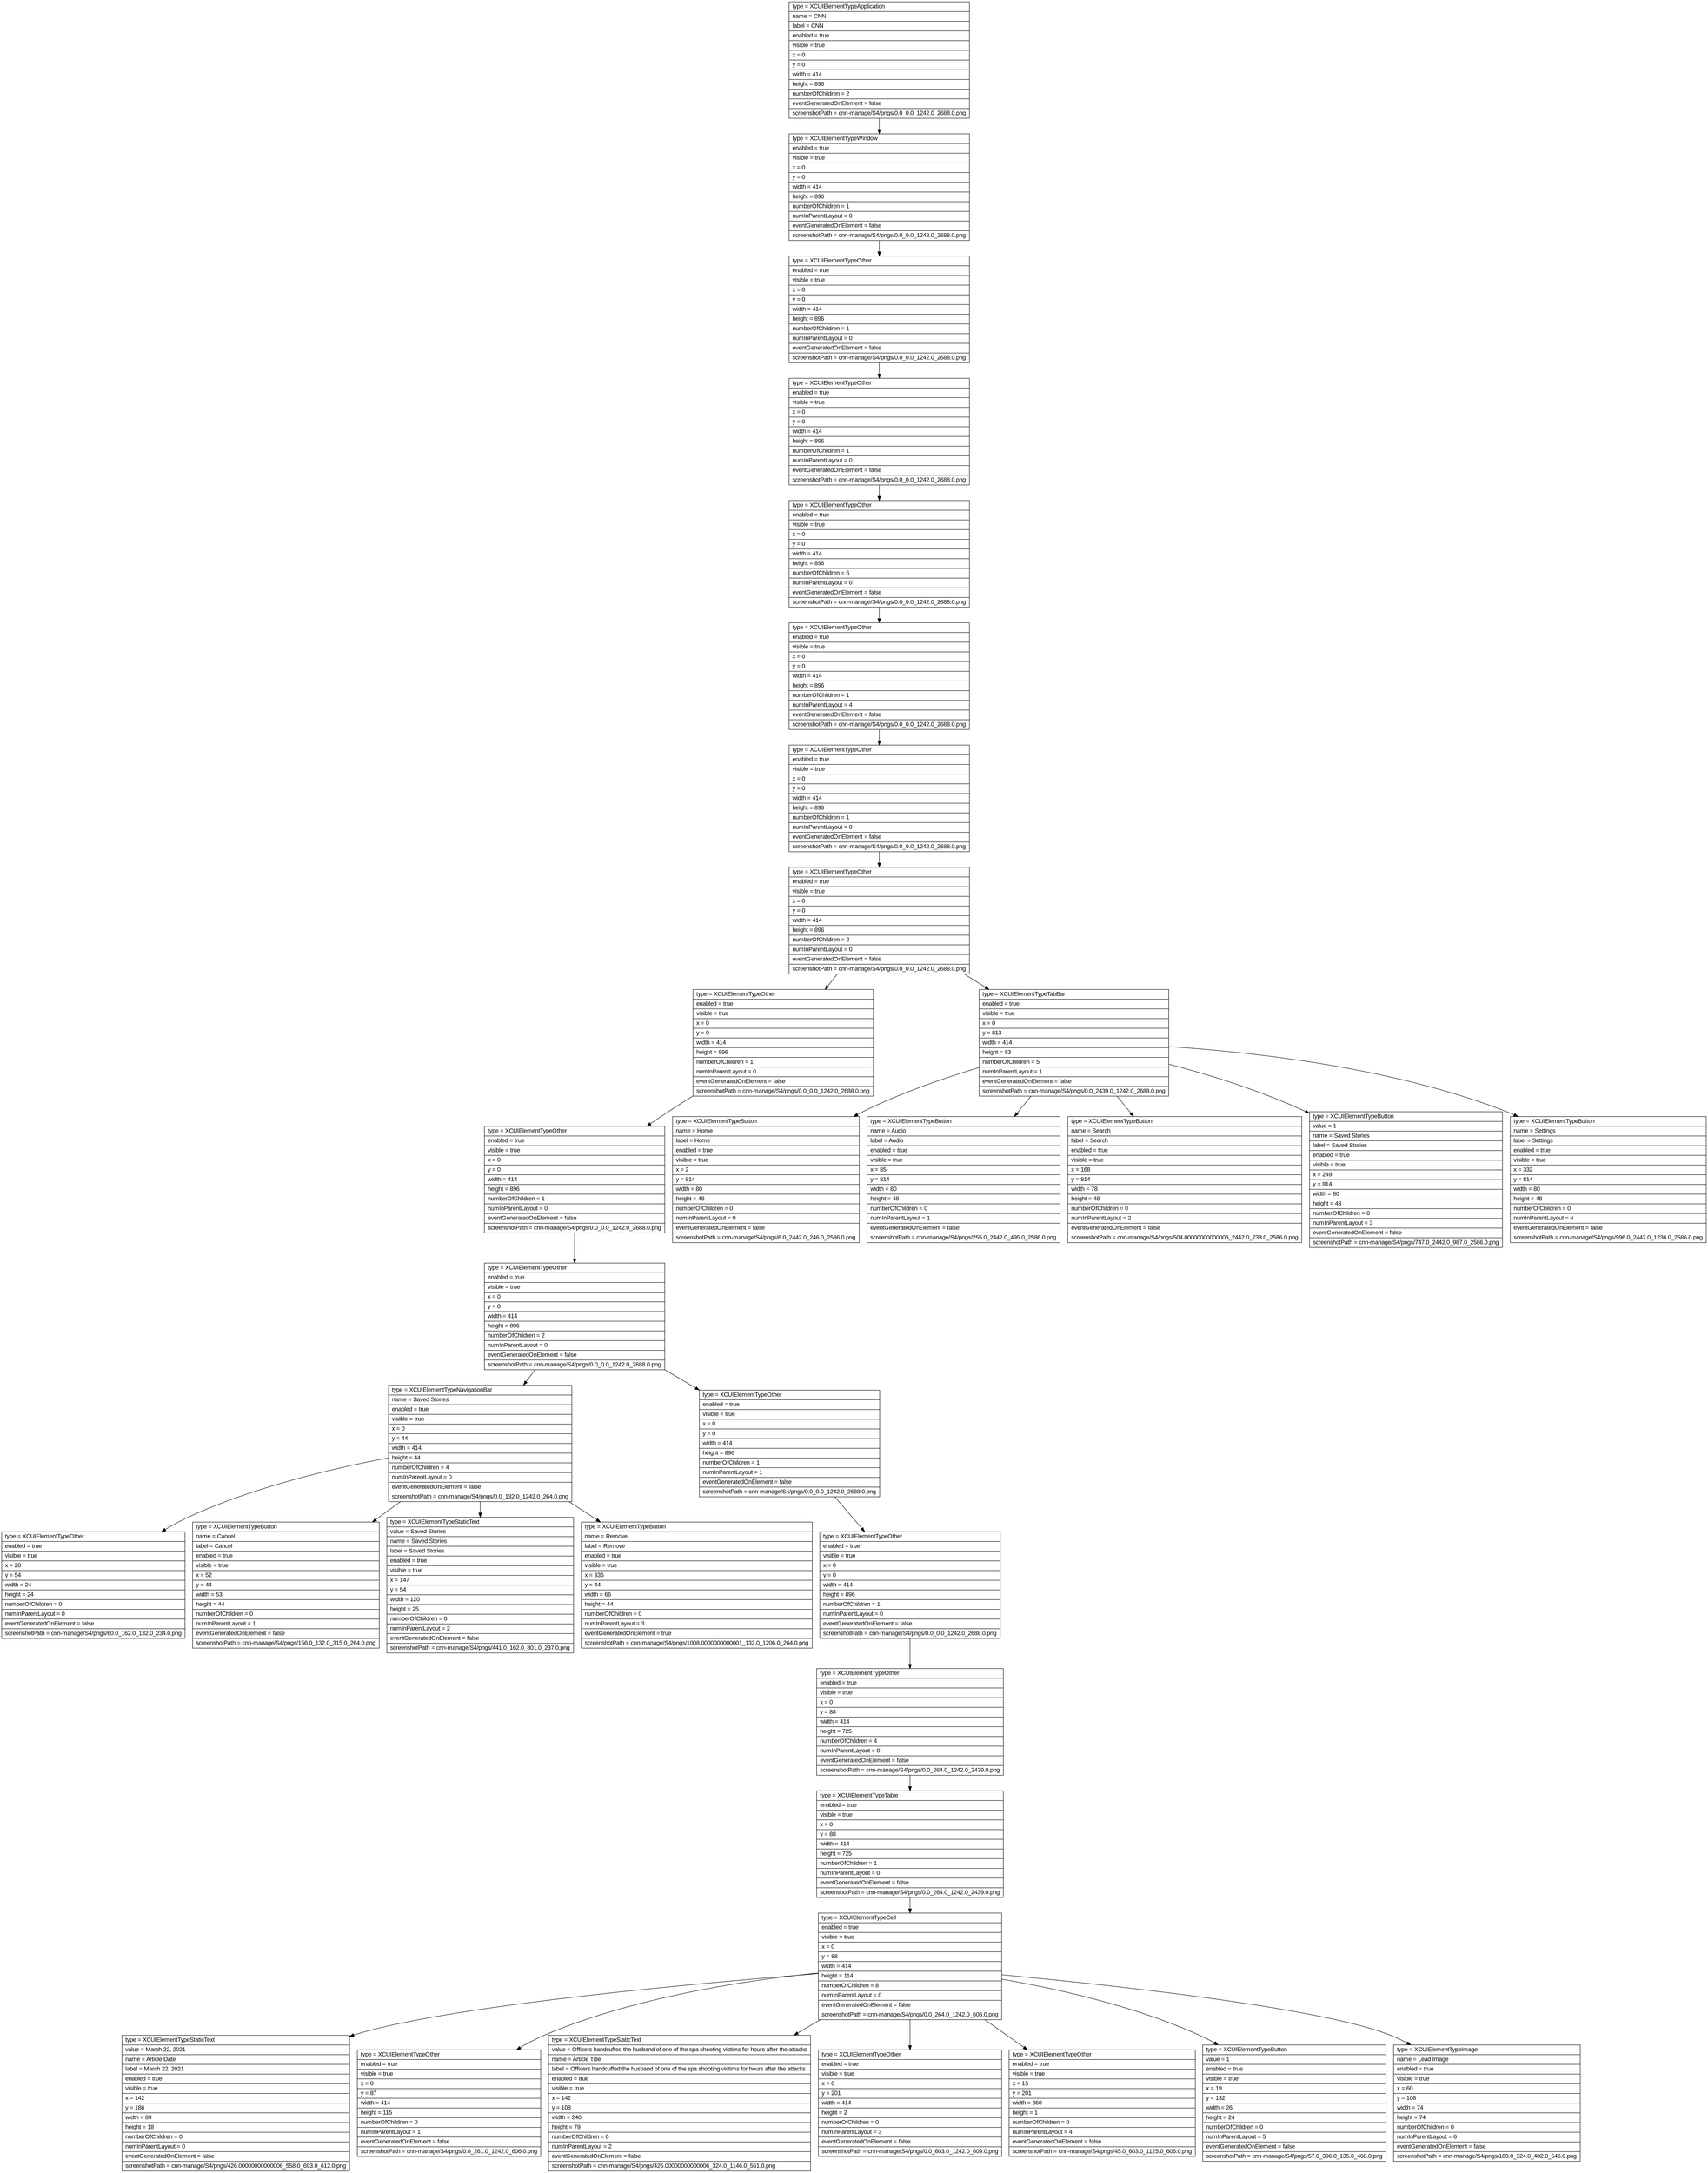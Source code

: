 digraph Layout {

	node [shape=record fontname=Arial];

	0	[label="{type = XCUIElementTypeApplication\l|name = CNN\l|label = CNN\l|enabled = true\l|visible = true\l|x = 0\l|y = 0\l|width = 414\l|height = 896\l|numberOfChildren = 2\l|eventGeneratedOnElement = false \l|screenshotPath = cnn-manage/S4/pngs/0.0_0.0_1242.0_2688.0.png\l}"]
	1	[label="{type = XCUIElementTypeWindow\l|enabled = true\l|visible = true\l|x = 0\l|y = 0\l|width = 414\l|height = 896\l|numberOfChildren = 1\l|numInParentLayout = 0\l|eventGeneratedOnElement = false \l|screenshotPath = cnn-manage/S4/pngs/0.0_0.0_1242.0_2688.0.png\l}"]
	2	[label="{type = XCUIElementTypeOther\l|enabled = true\l|visible = true\l|x = 0\l|y = 0\l|width = 414\l|height = 896\l|numberOfChildren = 1\l|numInParentLayout = 0\l|eventGeneratedOnElement = false \l|screenshotPath = cnn-manage/S4/pngs/0.0_0.0_1242.0_2688.0.png\l}"]
	3	[label="{type = XCUIElementTypeOther\l|enabled = true\l|visible = true\l|x = 0\l|y = 0\l|width = 414\l|height = 896\l|numberOfChildren = 1\l|numInParentLayout = 0\l|eventGeneratedOnElement = false \l|screenshotPath = cnn-manage/S4/pngs/0.0_0.0_1242.0_2688.0.png\l}"]
	4	[label="{type = XCUIElementTypeOther\l|enabled = true\l|visible = true\l|x = 0\l|y = 0\l|width = 414\l|height = 896\l|numberOfChildren = 6\l|numInParentLayout = 0\l|eventGeneratedOnElement = false \l|screenshotPath = cnn-manage/S4/pngs/0.0_0.0_1242.0_2688.0.png\l}"]
	5	[label="{type = XCUIElementTypeOther\l|enabled = true\l|visible = true\l|x = 0\l|y = 0\l|width = 414\l|height = 896\l|numberOfChildren = 1\l|numInParentLayout = 4\l|eventGeneratedOnElement = false \l|screenshotPath = cnn-manage/S4/pngs/0.0_0.0_1242.0_2688.0.png\l}"]
	6	[label="{type = XCUIElementTypeOther\l|enabled = true\l|visible = true\l|x = 0\l|y = 0\l|width = 414\l|height = 896\l|numberOfChildren = 1\l|numInParentLayout = 0\l|eventGeneratedOnElement = false \l|screenshotPath = cnn-manage/S4/pngs/0.0_0.0_1242.0_2688.0.png\l}"]
	7	[label="{type = XCUIElementTypeOther\l|enabled = true\l|visible = true\l|x = 0\l|y = 0\l|width = 414\l|height = 896\l|numberOfChildren = 2\l|numInParentLayout = 0\l|eventGeneratedOnElement = false \l|screenshotPath = cnn-manage/S4/pngs/0.0_0.0_1242.0_2688.0.png\l}"]
	8	[label="{type = XCUIElementTypeOther\l|enabled = true\l|visible = true\l|x = 0\l|y = 0\l|width = 414\l|height = 896\l|numberOfChildren = 1\l|numInParentLayout = 0\l|eventGeneratedOnElement = false \l|screenshotPath = cnn-manage/S4/pngs/0.0_0.0_1242.0_2688.0.png\l}"]
	9	[label="{type = XCUIElementTypeTabBar\l|enabled = true\l|visible = true\l|x = 0\l|y = 813\l|width = 414\l|height = 83\l|numberOfChildren = 5\l|numInParentLayout = 1\l|eventGeneratedOnElement = false \l|screenshotPath = cnn-manage/S4/pngs/0.0_2439.0_1242.0_2688.0.png\l}"]
	10	[label="{type = XCUIElementTypeOther\l|enabled = true\l|visible = true\l|x = 0\l|y = 0\l|width = 414\l|height = 896\l|numberOfChildren = 1\l|numInParentLayout = 0\l|eventGeneratedOnElement = false \l|screenshotPath = cnn-manage/S4/pngs/0.0_0.0_1242.0_2688.0.png\l}"]
	11	[label="{type = XCUIElementTypeButton\l|name = Home\l|label = Home\l|enabled = true\l|visible = true\l|x = 2\l|y = 814\l|width = 80\l|height = 48\l|numberOfChildren = 0\l|numInParentLayout = 0\l|eventGeneratedOnElement = false \l|screenshotPath = cnn-manage/S4/pngs/6.0_2442.0_246.0_2586.0.png\l}"]
	12	[label="{type = XCUIElementTypeButton\l|name = Audio\l|label = Audio\l|enabled = true\l|visible = true\l|x = 85\l|y = 814\l|width = 80\l|height = 48\l|numberOfChildren = 0\l|numInParentLayout = 1\l|eventGeneratedOnElement = false \l|screenshotPath = cnn-manage/S4/pngs/255.0_2442.0_495.0_2586.0.png\l}"]
	13	[label="{type = XCUIElementTypeButton\l|name = Search\l|label = Search\l|enabled = true\l|visible = true\l|x = 168\l|y = 814\l|width = 78\l|height = 48\l|numberOfChildren = 0\l|numInParentLayout = 2\l|eventGeneratedOnElement = false \l|screenshotPath = cnn-manage/S4/pngs/504.00000000000006_2442.0_738.0_2586.0.png\l}"]
	14	[label="{type = XCUIElementTypeButton\l|value = 1\l|name = Saved Stories\l|label = Saved Stories\l|enabled = true\l|visible = true\l|x = 249\l|y = 814\l|width = 80\l|height = 48\l|numberOfChildren = 0\l|numInParentLayout = 3\l|eventGeneratedOnElement = false \l|screenshotPath = cnn-manage/S4/pngs/747.0_2442.0_987.0_2586.0.png\l}"]
	15	[label="{type = XCUIElementTypeButton\l|name = Settings\l|label = Settings\l|enabled = true\l|visible = true\l|x = 332\l|y = 814\l|width = 80\l|height = 48\l|numberOfChildren = 0\l|numInParentLayout = 4\l|eventGeneratedOnElement = false \l|screenshotPath = cnn-manage/S4/pngs/996.0_2442.0_1236.0_2586.0.png\l}"]
	16	[label="{type = XCUIElementTypeOther\l|enabled = true\l|visible = true\l|x = 0\l|y = 0\l|width = 414\l|height = 896\l|numberOfChildren = 2\l|numInParentLayout = 0\l|eventGeneratedOnElement = false \l|screenshotPath = cnn-manage/S4/pngs/0.0_0.0_1242.0_2688.0.png\l}"]
	17	[label="{type = XCUIElementTypeNavigationBar\l|name = Saved Stories\l|enabled = true\l|visible = true\l|x = 0\l|y = 44\l|width = 414\l|height = 44\l|numberOfChildren = 4\l|numInParentLayout = 0\l|eventGeneratedOnElement = false \l|screenshotPath = cnn-manage/S4/pngs/0.0_132.0_1242.0_264.0.png\l}"]
	18	[label="{type = XCUIElementTypeOther\l|enabled = true\l|visible = true\l|x = 0\l|y = 0\l|width = 414\l|height = 896\l|numberOfChildren = 1\l|numInParentLayout = 1\l|eventGeneratedOnElement = false \l|screenshotPath = cnn-manage/S4/pngs/0.0_0.0_1242.0_2688.0.png\l}"]
	19	[label="{type = XCUIElementTypeOther\l|enabled = true\l|visible = true\l|x = 20\l|y = 54\l|width = 24\l|height = 24\l|numberOfChildren = 0\l|numInParentLayout = 0\l|eventGeneratedOnElement = false \l|screenshotPath = cnn-manage/S4/pngs/60.0_162.0_132.0_234.0.png\l}"]
	20	[label="{type = XCUIElementTypeButton\l|name = Cancel\l|label = Cancel\l|enabled = true\l|visible = true\l|x = 52\l|y = 44\l|width = 53\l|height = 44\l|numberOfChildren = 0\l|numInParentLayout = 1\l|eventGeneratedOnElement = false \l|screenshotPath = cnn-manage/S4/pngs/156.0_132.0_315.0_264.0.png\l}"]
	21	[label="{type = XCUIElementTypeStaticText\l|value = Saved Stories\l|name = Saved Stories\l|label = Saved Stories\l|enabled = true\l|visible = true\l|x = 147\l|y = 54\l|width = 120\l|height = 25\l|numberOfChildren = 0\l|numInParentLayout = 2\l|eventGeneratedOnElement = false \l|screenshotPath = cnn-manage/S4/pngs/441.0_162.0_801.0_237.0.png\l}"]
	22	[label="{type = XCUIElementTypeButton\l|name = Remove\l|label = Remove\l|enabled = true\l|visible = true\l|x = 336\l|y = 44\l|width = 66\l|height = 44\l|numberOfChildren = 0\l|numInParentLayout = 3\l|eventGeneratedOnElement = true \l|screenshotPath = cnn-manage/S4/pngs/1008.0000000000001_132.0_1206.0_264.0.png\l}"]
	23	[label="{type = XCUIElementTypeOther\l|enabled = true\l|visible = true\l|x = 0\l|y = 0\l|width = 414\l|height = 896\l|numberOfChildren = 1\l|numInParentLayout = 0\l|eventGeneratedOnElement = false \l|screenshotPath = cnn-manage/S4/pngs/0.0_0.0_1242.0_2688.0.png\l}"]
	24	[label="{type = XCUIElementTypeOther\l|enabled = true\l|visible = true\l|x = 0\l|y = 88\l|width = 414\l|height = 725\l|numberOfChildren = 4\l|numInParentLayout = 0\l|eventGeneratedOnElement = false \l|screenshotPath = cnn-manage/S4/pngs/0.0_264.0_1242.0_2439.0.png\l}"]
	25	[label="{type = XCUIElementTypeTable\l|enabled = true\l|visible = true\l|x = 0\l|y = 88\l|width = 414\l|height = 725\l|numberOfChildren = 1\l|numInParentLayout = 0\l|eventGeneratedOnElement = false \l|screenshotPath = cnn-manage/S4/pngs/0.0_264.0_1242.0_2439.0.png\l}"]
	26	[label="{type = XCUIElementTypeCell\l|enabled = true\l|visible = true\l|x = 0\l|y = 88\l|width = 414\l|height = 114\l|numberOfChildren = 8\l|numInParentLayout = 0\l|eventGeneratedOnElement = false \l|screenshotPath = cnn-manage/S4/pngs/0.0_264.0_1242.0_606.0.png\l}"]
	27	[label="{type = XCUIElementTypeStaticText\l|value = March 22, 2021\l|name = Article Date\l|label = March 22, 2021\l|enabled = true\l|visible = true\l|x = 142\l|y = 186\l|width = 89\l|height = 18\l|numberOfChildren = 0\l|numInParentLayout = 0\l|eventGeneratedOnElement = false \l|screenshotPath = cnn-manage/S4/pngs/426.00000000000006_558.0_693.0_612.0.png\l}"]
	28	[label="{type = XCUIElementTypeOther\l|enabled = true\l|visible = true\l|x = 0\l|y = 87\l|width = 414\l|height = 115\l|numberOfChildren = 0\l|numInParentLayout = 1\l|eventGeneratedOnElement = false \l|screenshotPath = cnn-manage/S4/pngs/0.0_261.0_1242.0_606.0.png\l}"]
	29	[label="{type = XCUIElementTypeStaticText\l|value = Officers handcuffed the husband of one of the spa shooting victims for hours after the attacks\l|name = Article Title\l|label = Officers handcuffed the husband of one of the spa shooting victims for hours after the attacks\l|enabled = true\l|visible = true\l|x = 142\l|y = 108\l|width = 240\l|height = 79\l|numberOfChildren = 0\l|numInParentLayout = 2\l|eventGeneratedOnElement = false \l|screenshotPath = cnn-manage/S4/pngs/426.00000000000006_324.0_1146.0_561.0.png\l}"]
	30	[label="{type = XCUIElementTypeOther\l|enabled = true\l|visible = true\l|x = 0\l|y = 201\l|width = 414\l|height = 2\l|numberOfChildren = 0\l|numInParentLayout = 3\l|eventGeneratedOnElement = false \l|screenshotPath = cnn-manage/S4/pngs/0.0_603.0_1242.0_609.0.png\l}"]
	31	[label="{type = XCUIElementTypeOther\l|enabled = true\l|visible = true\l|x = 15\l|y = 201\l|width = 360\l|height = 1\l|numberOfChildren = 0\l|numInParentLayout = 4\l|eventGeneratedOnElement = false \l|screenshotPath = cnn-manage/S4/pngs/45.0_603.0_1125.0_606.0.png\l}"]
	32	[label="{type = XCUIElementTypeButton\l|value = 1\l|enabled = true\l|visible = true\l|x = 19\l|y = 132\l|width = 26\l|height = 24\l|numberOfChildren = 0\l|numInParentLayout = 5\l|eventGeneratedOnElement = false \l|screenshotPath = cnn-manage/S4/pngs/57.0_396.0_135.0_468.0.png\l}"]
	33	[label="{type = XCUIElementTypeImage\l|name = Lead Image\l|enabled = true\l|visible = true\l|x = 60\l|y = 108\l|width = 74\l|height = 74\l|numberOfChildren = 0\l|numInParentLayout = 6\l|eventGeneratedOnElement = false \l|screenshotPath = cnn-manage/S4/pngs/180.0_324.0_402.0_546.0.png\l}"]


	0 -> 1
	1 -> 2
	2 -> 3
	3 -> 4
	4 -> 5
	5 -> 6
	6 -> 7
	7 -> 8
	7 -> 9
	8 -> 10
	9 -> 11
	9 -> 12
	9 -> 13
	9 -> 14
	9 -> 15
	10 -> 16
	16 -> 17
	16 -> 18
	17 -> 19
	17 -> 20
	17 -> 21
	17 -> 22
	18 -> 23
	23 -> 24
	24 -> 25
	25 -> 26
	26 -> 27
	26 -> 28
	26 -> 29
	26 -> 30
	26 -> 31
	26 -> 32
	26 -> 33


}